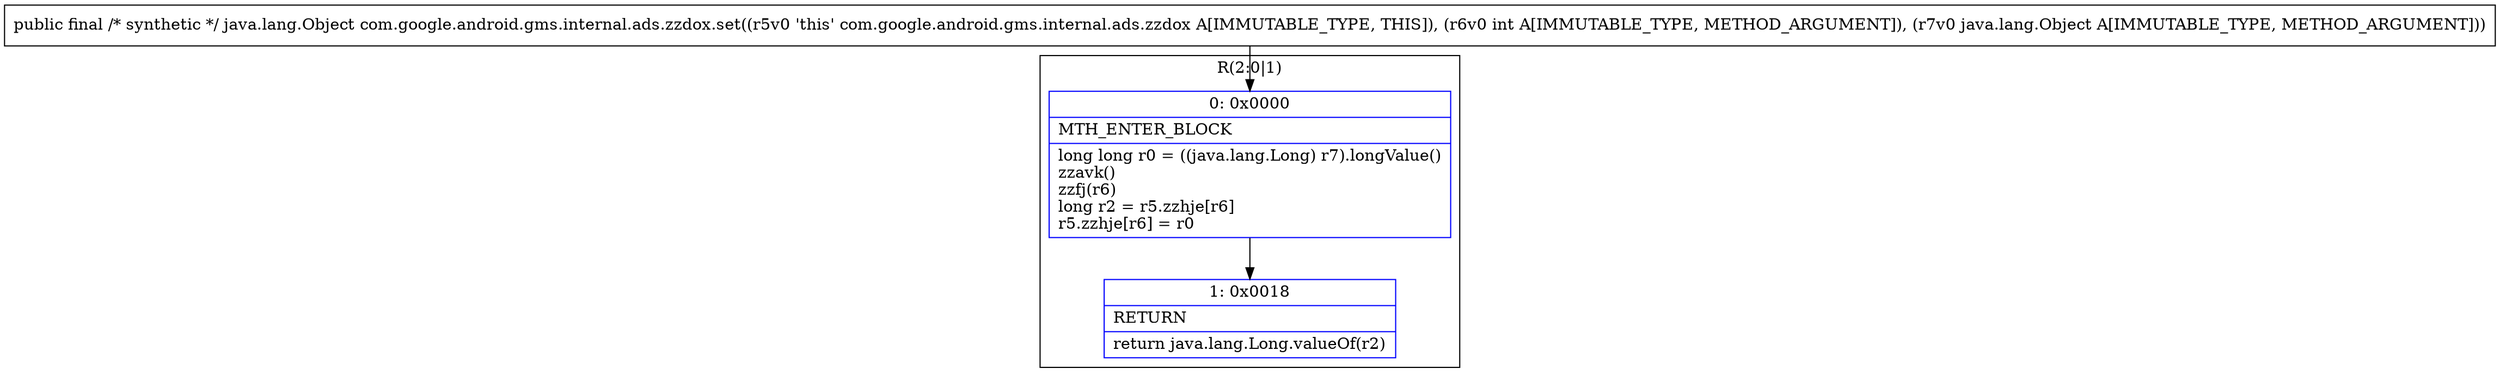 digraph "CFG forcom.google.android.gms.internal.ads.zzdox.set(ILjava\/lang\/Object;)Ljava\/lang\/Object;" {
subgraph cluster_Region_1195294234 {
label = "R(2:0|1)";
node [shape=record,color=blue];
Node_0 [shape=record,label="{0\:\ 0x0000|MTH_ENTER_BLOCK\l|long long r0 = ((java.lang.Long) r7).longValue()\lzzavk()\lzzfj(r6)\llong r2 = r5.zzhje[r6]\lr5.zzhje[r6] = r0\l}"];
Node_1 [shape=record,label="{1\:\ 0x0018|RETURN\l|return java.lang.Long.valueOf(r2)\l}"];
}
MethodNode[shape=record,label="{public final \/* synthetic *\/ java.lang.Object com.google.android.gms.internal.ads.zzdox.set((r5v0 'this' com.google.android.gms.internal.ads.zzdox A[IMMUTABLE_TYPE, THIS]), (r6v0 int A[IMMUTABLE_TYPE, METHOD_ARGUMENT]), (r7v0 java.lang.Object A[IMMUTABLE_TYPE, METHOD_ARGUMENT])) }"];
MethodNode -> Node_0;
Node_0 -> Node_1;
}

